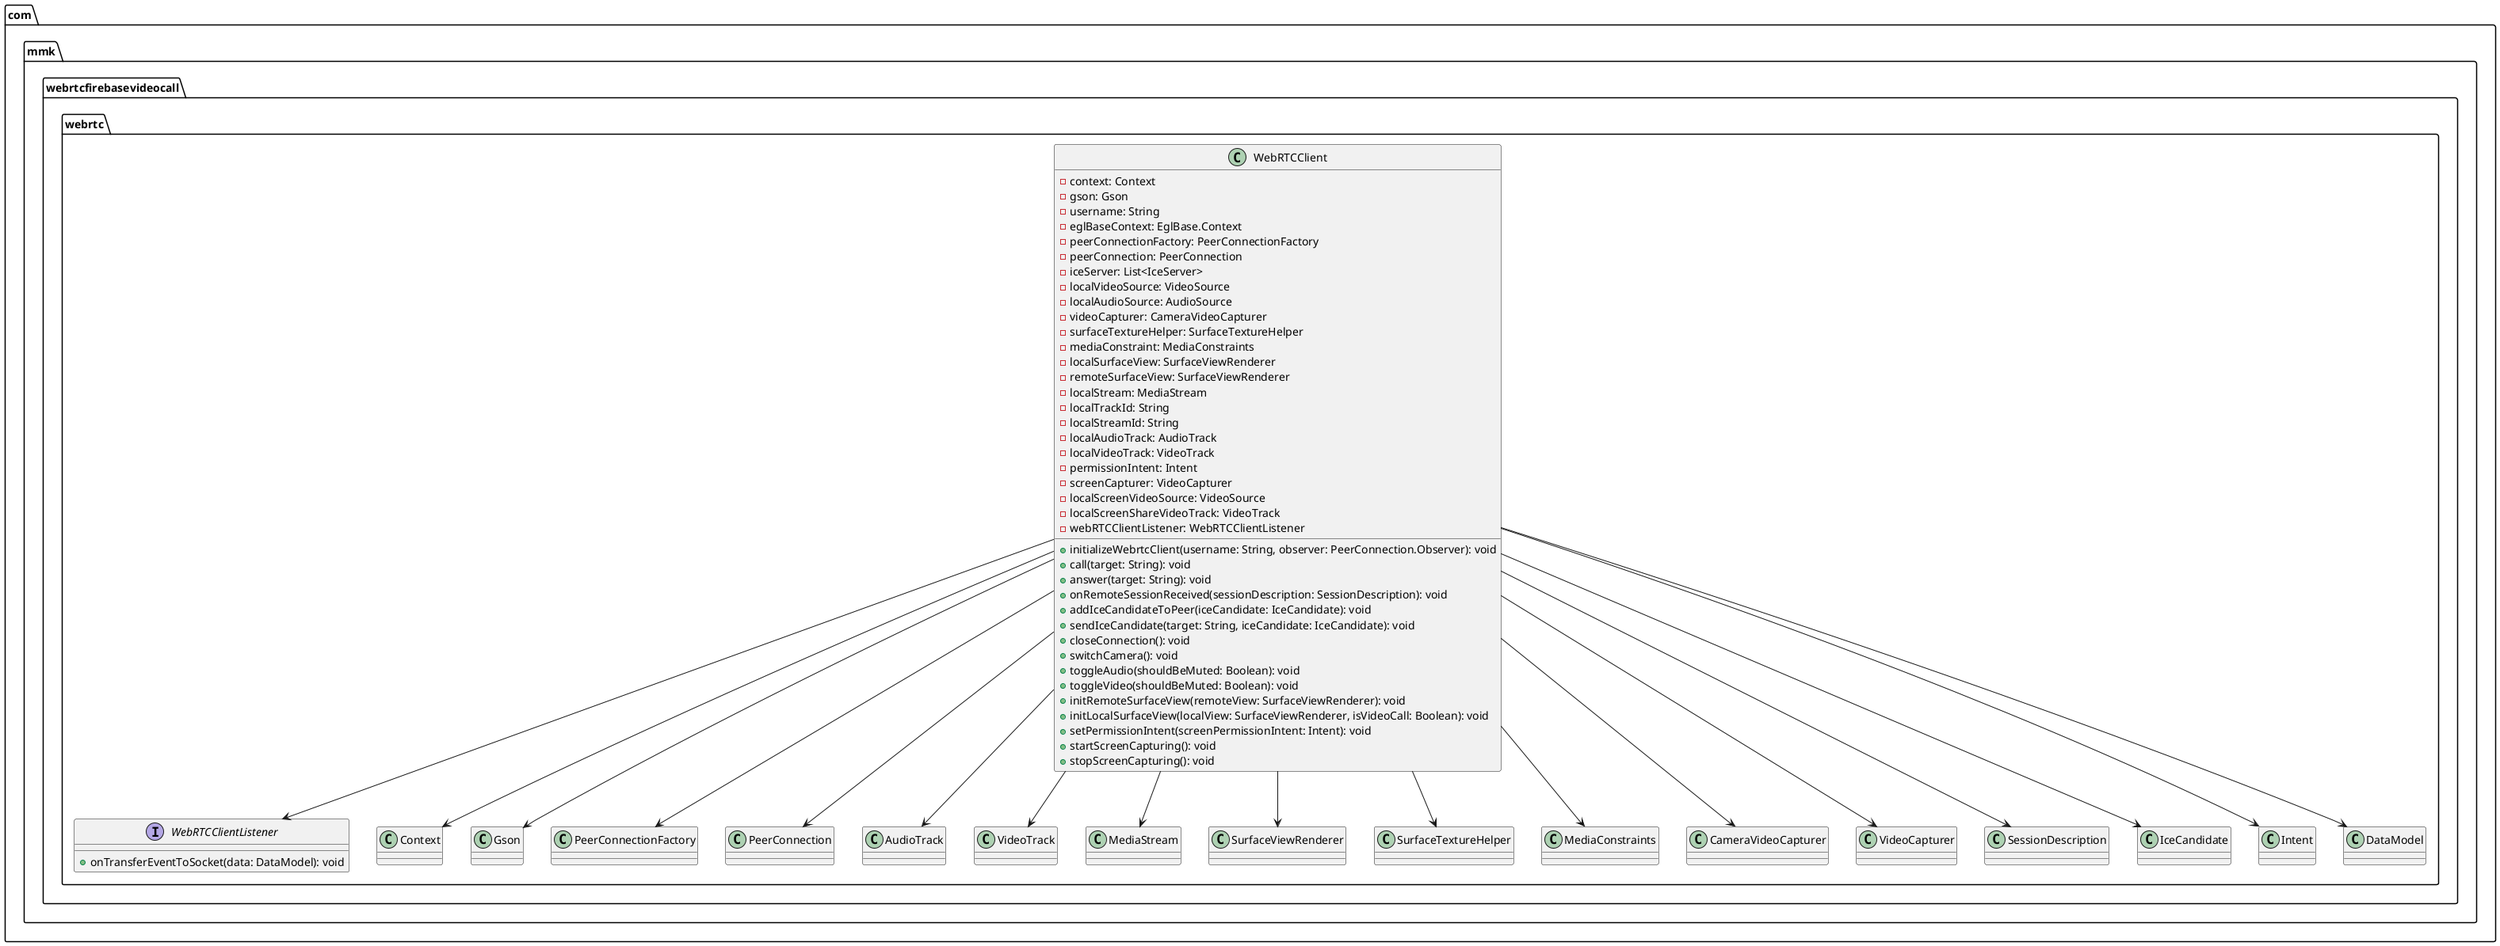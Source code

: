 @startuml
package com.mmk.webrtcfirebasevideocall.webrtc {

    class WebRTCClient {
        - context: Context
        - gson: Gson
        - username: String
        - eglBaseContext: EglBase.Context
        - peerConnectionFactory: PeerConnectionFactory
        - peerConnection: PeerConnection
        - iceServer: List<IceServer>
        - localVideoSource: VideoSource
        - localAudioSource: AudioSource
        - videoCapturer: CameraVideoCapturer
        - surfaceTextureHelper: SurfaceTextureHelper
        - mediaConstraint: MediaConstraints
        - localSurfaceView: SurfaceViewRenderer
        - remoteSurfaceView: SurfaceViewRenderer
        - localStream: MediaStream
        - localTrackId: String
        - localStreamId: String
        - localAudioTrack: AudioTrack
        - localVideoTrack: VideoTrack
        - permissionIntent: Intent
        - screenCapturer: VideoCapturer
        - localScreenVideoSource: VideoSource
        - localScreenShareVideoTrack: VideoTrack
        - webRTCClientListener: WebRTCClientListener

        + initializeWebrtcClient(username: String, observer: PeerConnection.Observer): void
        + call(target: String): void
        + answer(target: String): void
        + onRemoteSessionReceived(sessionDescription: SessionDescription): void
        + addIceCandidateToPeer(iceCandidate: IceCandidate): void
        + sendIceCandidate(target: String, iceCandidate: IceCandidate): void
        + closeConnection(): void
        + switchCamera(): void
        + toggleAudio(shouldBeMuted: Boolean): void
        + toggleVideo(shouldBeMuted: Boolean): void
        + initRemoteSurfaceView(remoteView: SurfaceViewRenderer): void
        + initLocalSurfaceView(localView: SurfaceViewRenderer, isVideoCall: Boolean): void
        + setPermissionIntent(screenPermissionIntent: Intent): void
        + startScreenCapturing(): void
        + stopScreenCapturing(): void
    }

    interface WebRTCClientListener {
        + onTransferEventToSocket(data: DataModel): void
    }

    WebRTCClient --> WebRTCClientListener
    WebRTCClient --> Context
    WebRTCClient --> Gson
    WebRTCClient --> PeerConnectionFactory
    WebRTCClient --> PeerConnection
    WebRTCClient --> AudioTrack
    WebRTCClient --> VideoTrack
    WebRTCClient --> MediaStream
    WebRTCClient --> SurfaceViewRenderer
    WebRTCClient --> SurfaceTextureHelper
    WebRTCClient --> MediaConstraints
    WebRTCClient --> CameraVideoCapturer
    WebRTCClient --> VideoCapturer
    WebRTCClient --> SessionDescription
    WebRTCClient --> IceCandidate
    WebRTCClient --> Intent
    WebRTCClient --> DataModel

}

@enduml
